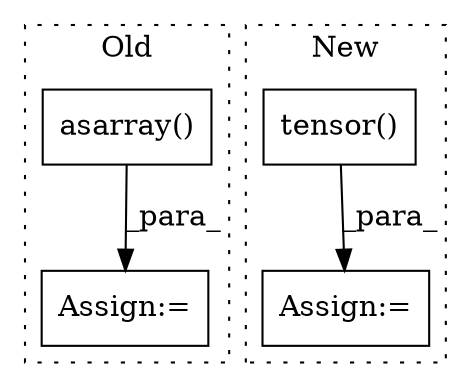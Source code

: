 digraph G {
subgraph cluster0 {
1 [label="asarray()" a="75" s="3905,4031" l="11,1" shape="box"];
4 [label="Assign:=" a="68" s="4123" l="3" shape="box"];
label = "Old";
style="dotted";
}
subgraph cluster1 {
2 [label="tensor()" a="75" s="4087,4106" l="13,22" shape="box"];
3 [label="Assign:=" a="68" s="4084" l="3" shape="box"];
label = "New";
style="dotted";
}
1 -> 4 [label="_para_"];
2 -> 3 [label="_para_"];
}